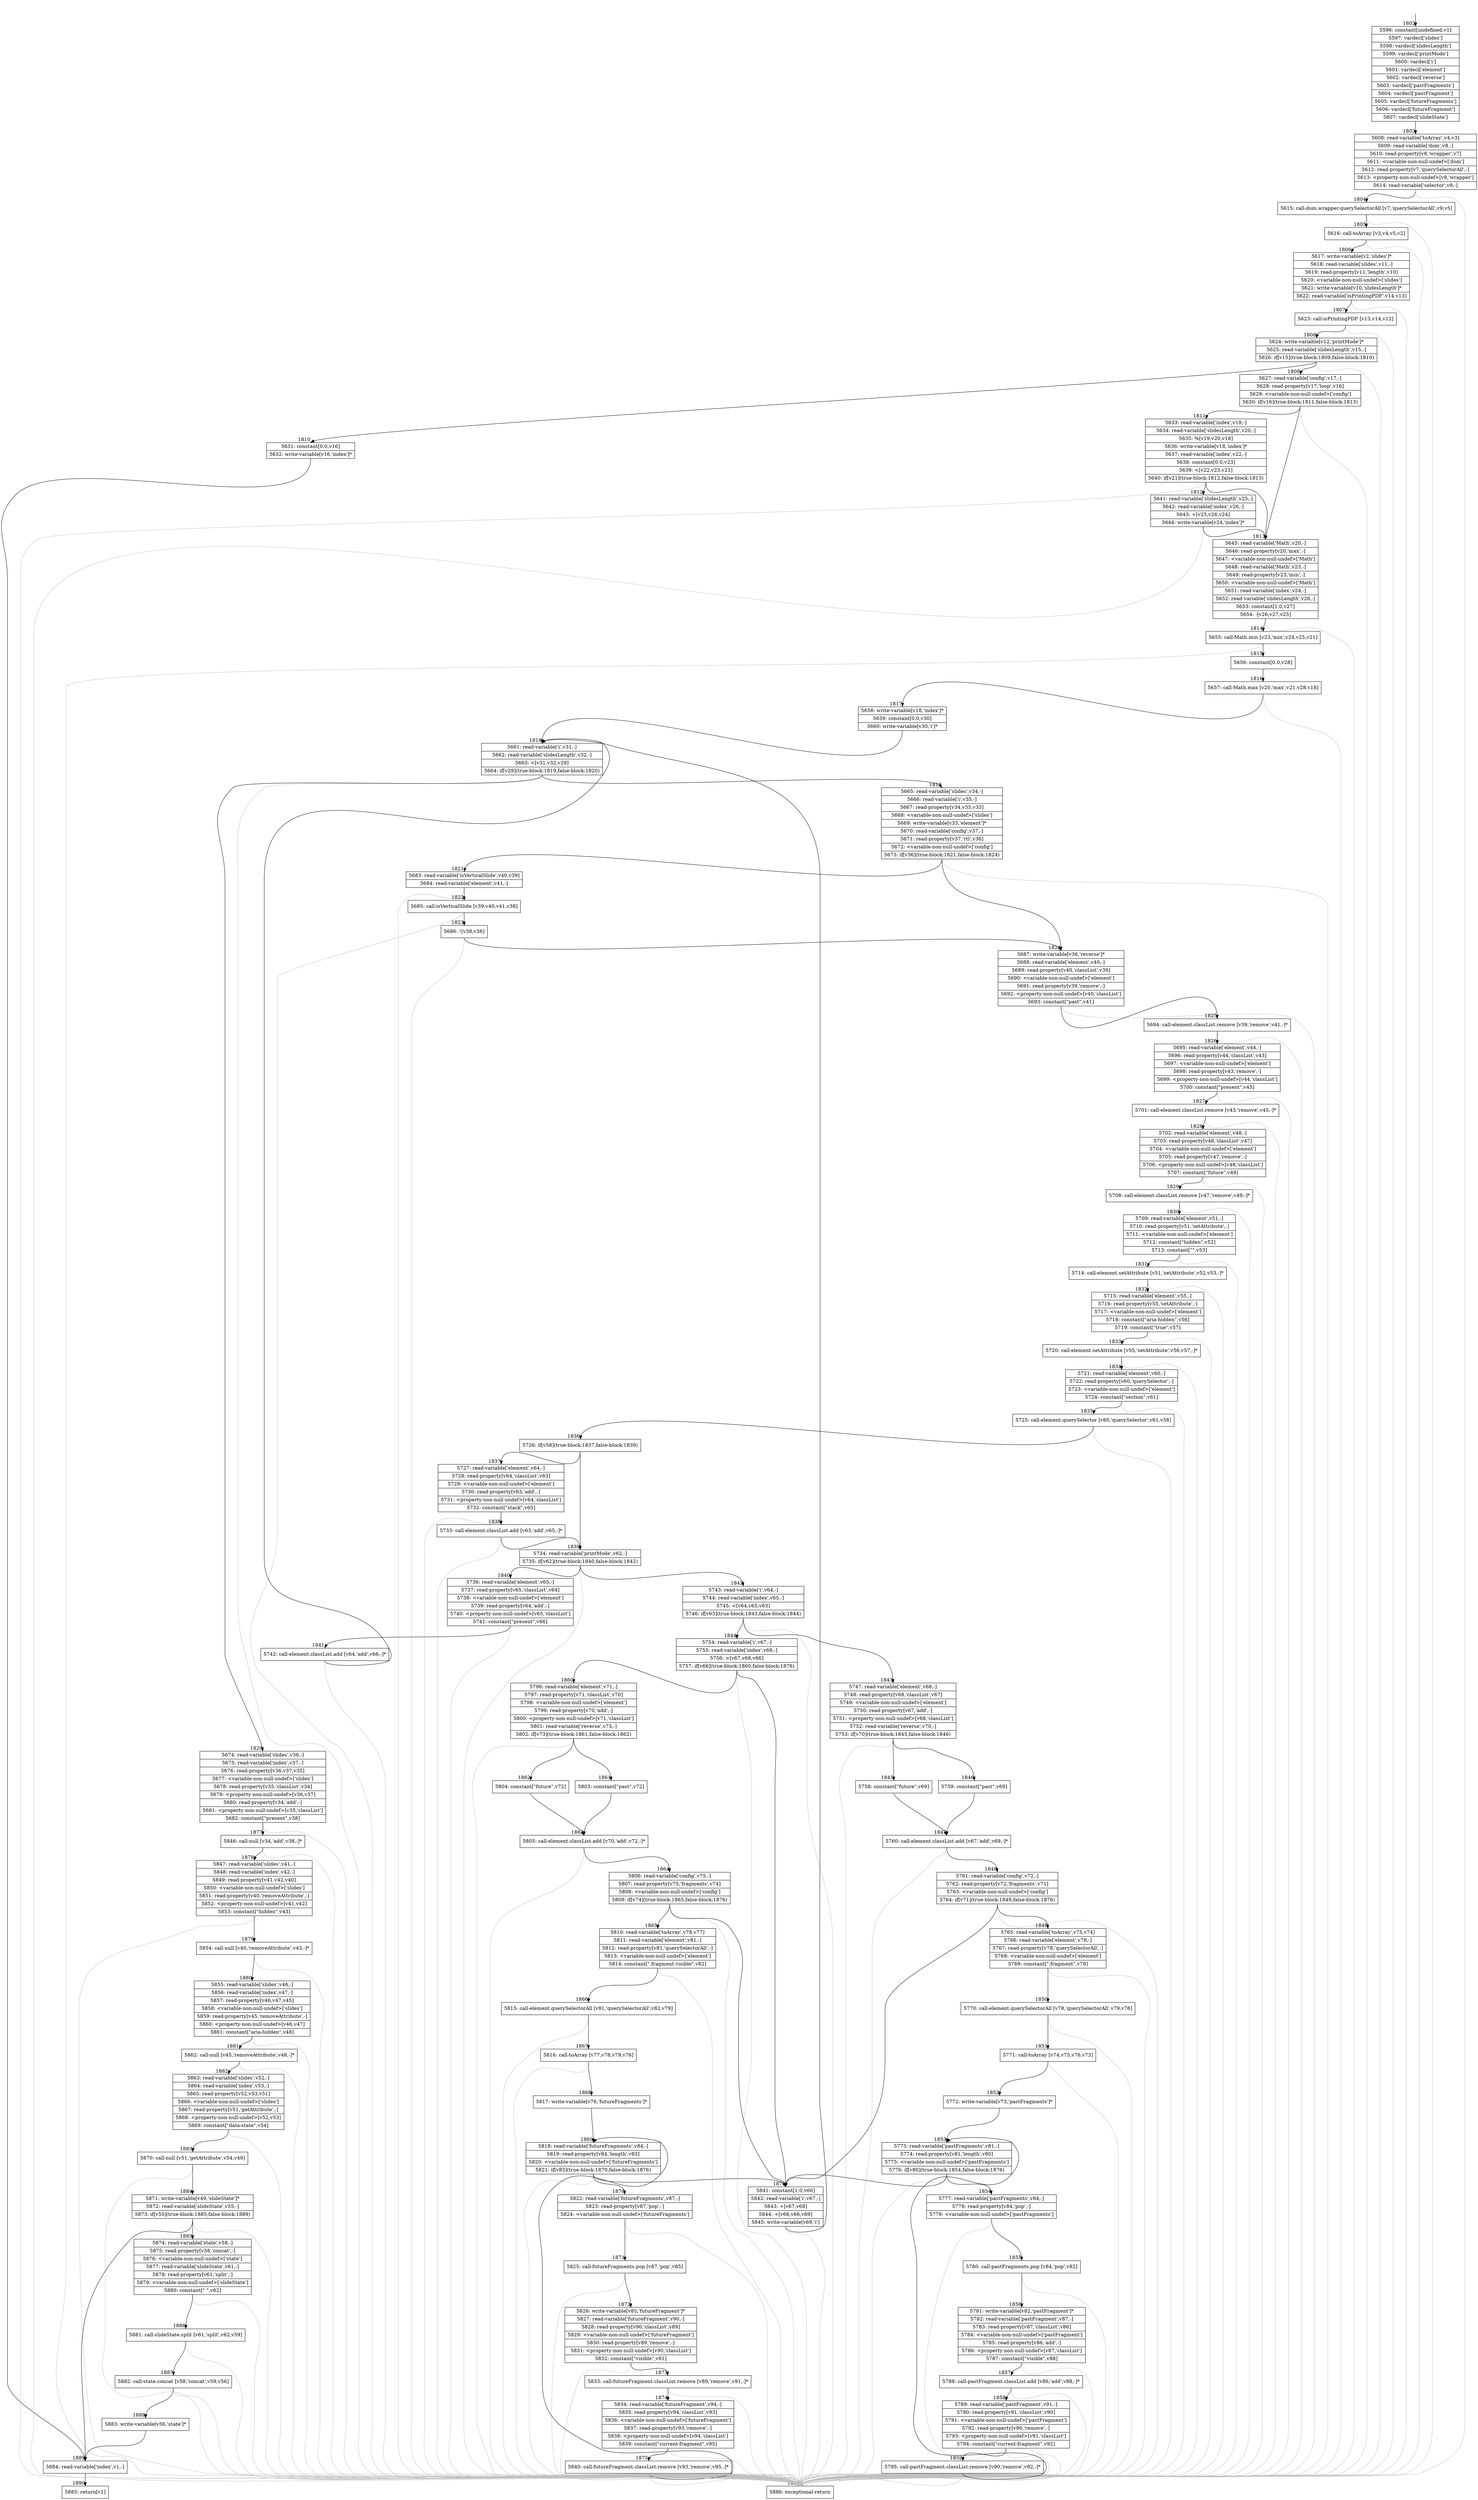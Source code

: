 digraph {
rankdir="TD"
BB_entry116[shape=none,label=""];
BB_entry116 -> BB1802 [tailport=s, headport=n, headlabel="    1802"]
BB1802 [shape=record label="{5596: constant[undefined,v1]|5597: vardecl['slides']|5598: vardecl['slidesLength']|5599: vardecl['printMode']|5600: vardecl['i']|5601: vardecl['element']|5602: vardecl['reverse']|5603: vardecl['pastFragments']|5604: vardecl['pastFragment']|5605: vardecl['futureFragments']|5606: vardecl['futureFragment']|5607: vardecl['slideState']}" ] 
BB1802 -> BB1803 [tailport=s, headport=n, headlabel="      1803"]
BB1803 [shape=record label="{5608: read-variable['toArray',v4,v3]|5609: read-variable['dom',v8,-]|5610: read-property[v8,'wrapper',v7]|5611: \<variable-non-null-undef\>['dom']|5612: read-property[v7,'querySelectorAll',-]|5613: \<property-non-null-undef\>[v8,'wrapper']|5614: read-variable['selector',v9,-]}" ] 
BB1803 -> BB1804 [tailport=s, headport=n, headlabel="      1804"]
BB1803 -> BB1891 [tailport=s, headport=n, color=gray, headlabel="      1891"]
BB1804 [shape=record label="{5615: call-dom.wrapper.querySelectorAll [v7,'querySelectorAll',v9,v5]}" ] 
BB1804 -> BB1805 [tailport=s, headport=n, headlabel="      1805"]
BB1804 -> BB1891 [tailport=s, headport=n, color=gray]
BB1805 [shape=record label="{5616: call-toArray [v3,v4,v5,v2]}" ] 
BB1805 -> BB1806 [tailport=s, headport=n, headlabel="      1806"]
BB1805 -> BB1891 [tailport=s, headport=n, color=gray]
BB1806 [shape=record label="{5617: write-variable[v2,'slides']*|5618: read-variable['slides',v11,-]|5619: read-property[v11,'length',v10]|5620: \<variable-non-null-undef\>['slides']|5621: write-variable[v10,'slidesLength']*|5622: read-variable['isPrintingPDF',v14,v13]}" ] 
BB1806 -> BB1807 [tailport=s, headport=n, headlabel="      1807"]
BB1806 -> BB1891 [tailport=s, headport=n, color=gray]
BB1807 [shape=record label="{5623: call-isPrintingPDF [v13,v14,v12]}" ] 
BB1807 -> BB1808 [tailport=s, headport=n, headlabel="      1808"]
BB1807 -> BB1891 [tailport=s, headport=n, color=gray]
BB1808 [shape=record label="{5624: write-variable[v12,'printMode']*|5625: read-variable['slidesLength',v15,-]|5626: if[v15](true-block:1809,false-block:1810)}" ] 
BB1808 -> BB1809 [tailport=s, headport=n, headlabel="      1809"]
BB1808 -> BB1810 [tailport=s, headport=n, headlabel="      1810"]
BB1808 -> BB1891 [tailport=s, headport=n, color=gray]
BB1809 [shape=record label="{5627: read-variable['config',v17,-]|5628: read-property[v17,'loop',v16]|5629: \<variable-non-null-undef\>['config']|5630: if[v16](true-block:1811,false-block:1813)}" ] 
BB1809 -> BB1811 [tailport=s, headport=n, headlabel="      1811"]
BB1809 -> BB1813 [tailport=s, headport=n, headlabel="      1813"]
BB1809 -> BB1891 [tailport=s, headport=n, color=gray]
BB1810 [shape=record label="{5631: constant[0.0,v16]|5632: write-variable[v16,'index']*}" ] 
BB1810 -> BB1889 [tailport=s, headport=n, headlabel="      1889"]
BB1811 [shape=record label="{5633: read-variable['index',v19,-]|5634: read-variable['slidesLength',v20,-]|5635: %[v19,v20,v18]|5636: write-variable[v18,'index']*|5637: read-variable['index',v22,-]|5638: constant[0.0,v23]|5639: \<[v22,v23,v21]|5640: if[v21](true-block:1812,false-block:1813)}" ] 
BB1811 -> BB1812 [tailport=s, headport=n, headlabel="      1812"]
BB1811 -> BB1813 [tailport=s, headport=n]
BB1811 -> BB1891 [tailport=s, headport=n, color=gray]
BB1812 [shape=record label="{5641: read-variable['slidesLength',v25,-]|5642: read-variable['index',v26,-]|5643: +[v25,v26,v24]|5644: write-variable[v24,'index']*}" ] 
BB1812 -> BB1813 [tailport=s, headport=n]
BB1812 -> BB1891 [tailport=s, headport=n, color=gray]
BB1813 [shape=record label="{5645: read-variable['Math',v20,-]|5646: read-property[v20,'max',-]|5647: \<variable-non-null-undef\>['Math']|5648: read-variable['Math',v23,-]|5649: read-property[v23,'min',-]|5650: \<variable-non-null-undef\>['Math']|5651: read-variable['index',v24,-]|5652: read-variable['slidesLength',v26,-]|5653: constant[1.0,v27]|5654: -[v26,v27,v25]}" ] 
BB1813 -> BB1814 [tailport=s, headport=n, headlabel="      1814"]
BB1813 -> BB1891 [tailport=s, headport=n, color=gray]
BB1814 [shape=record label="{5655: call-Math.min [v23,'min',v24,v25,v21]}" ] 
BB1814 -> BB1815 [tailport=s, headport=n, headlabel="      1815"]
BB1814 -> BB1891 [tailport=s, headport=n, color=gray]
BB1815 [shape=record label="{5656: constant[0.0,v28]}" ] 
BB1815 -> BB1816 [tailport=s, headport=n, headlabel="      1816"]
BB1816 [shape=record label="{5657: call-Math.max [v20,'max',v21,v28,v18]}" ] 
BB1816 -> BB1817 [tailport=s, headport=n, headlabel="      1817"]
BB1816 -> BB1891 [tailport=s, headport=n, color=gray]
BB1817 [shape=record label="{5658: write-variable[v18,'index']*|5659: constant[0.0,v30]|5660: write-variable[v30,'i']*}" ] 
BB1817 -> BB1818 [tailport=s, headport=n, headlabel="      1818"]
BB1818 [shape=record label="{5661: read-variable['i',v31,-]|5662: read-variable['slidesLength',v32,-]|5663: \<[v31,v32,v29]|5664: if[v29](true-block:1819,false-block:1820)}" ] 
BB1818 -> BB1819 [tailport=s, headport=n, headlabel="      1819"]
BB1818 -> BB1820 [tailport=s, headport=n, headlabel="      1820"]
BB1818 -> BB1891 [tailport=s, headport=n, color=gray]
BB1819 [shape=record label="{5665: read-variable['slides',v34,-]|5666: read-variable['i',v35,-]|5667: read-property[v34,v35,v33]|5668: \<variable-non-null-undef\>['slides']|5669: write-variable[v33,'element']*|5670: read-variable['config',v37,-]|5671: read-property[v37,'rtl',v36]|5672: \<variable-non-null-undef\>['config']|5673: if[v36](true-block:1821,false-block:1824)}" ] 
BB1819 -> BB1824 [tailport=s, headport=n, headlabel="      1824"]
BB1819 -> BB1821 [tailport=s, headport=n, headlabel="      1821"]
BB1819 -> BB1891 [tailport=s, headport=n, color=gray]
BB1820 [shape=record label="{5674: read-variable['slides',v36,-]|5675: read-variable['index',v37,-]|5676: read-property[v36,v37,v35]|5677: \<variable-non-null-undef\>['slides']|5678: read-property[v35,'classList',v34]|5679: \<property-non-null-undef\>[v36,v37]|5680: read-property[v34,'add',-]|5681: \<property-non-null-undef\>[v35,'classList']|5682: constant[\"present\",v38]}" ] 
BB1820 -> BB1877 [tailport=s, headport=n, headlabel="      1877"]
BB1820 -> BB1891 [tailport=s, headport=n, color=gray]
BB1821 [shape=record label="{5683: read-variable['isVerticalSlide',v40,v39]|5684: read-variable['element',v41,-]}" ] 
BB1821 -> BB1822 [tailport=s, headport=n, headlabel="      1822"]
BB1821 -> BB1891 [tailport=s, headport=n, color=gray]
BB1822 [shape=record label="{5685: call-isVerticalSlide [v39,v40,v41,v38]}" ] 
BB1822 -> BB1823 [tailport=s, headport=n, headlabel="      1823"]
BB1822 -> BB1891 [tailport=s, headport=n, color=gray]
BB1823 [shape=record label="{5686: ![v38,v36]}" ] 
BB1823 -> BB1824 [tailport=s, headport=n]
BB1823 -> BB1891 [tailport=s, headport=n, color=gray]
BB1824 [shape=record label="{5687: write-variable[v36,'reverse']*|5688: read-variable['element',v40,-]|5689: read-property[v40,'classList',v39]|5690: \<variable-non-null-undef\>['element']|5691: read-property[v39,'remove',-]|5692: \<property-non-null-undef\>[v40,'classList']|5693: constant[\"past\",v41]}" ] 
BB1824 -> BB1825 [tailport=s, headport=n, headlabel="      1825"]
BB1824 -> BB1891 [tailport=s, headport=n, color=gray]
BB1825 [shape=record label="{5694: call-element.classList.remove [v39,'remove',v41,-]*}" ] 
BB1825 -> BB1826 [tailport=s, headport=n, headlabel="      1826"]
BB1825 -> BB1891 [tailport=s, headport=n, color=gray]
BB1826 [shape=record label="{5695: read-variable['element',v44,-]|5696: read-property[v44,'classList',v43]|5697: \<variable-non-null-undef\>['element']|5698: read-property[v43,'remove',-]|5699: \<property-non-null-undef\>[v44,'classList']|5700: constant[\"present\",v45]}" ] 
BB1826 -> BB1827 [tailport=s, headport=n, headlabel="      1827"]
BB1826 -> BB1891 [tailport=s, headport=n, color=gray]
BB1827 [shape=record label="{5701: call-element.classList.remove [v43,'remove',v45,-]*}" ] 
BB1827 -> BB1828 [tailport=s, headport=n, headlabel="      1828"]
BB1827 -> BB1891 [tailport=s, headport=n, color=gray]
BB1828 [shape=record label="{5702: read-variable['element',v48,-]|5703: read-property[v48,'classList',v47]|5704: \<variable-non-null-undef\>['element']|5705: read-property[v47,'remove',-]|5706: \<property-non-null-undef\>[v48,'classList']|5707: constant[\"future\",v49]}" ] 
BB1828 -> BB1829 [tailport=s, headport=n, headlabel="      1829"]
BB1828 -> BB1891 [tailport=s, headport=n, color=gray]
BB1829 [shape=record label="{5708: call-element.classList.remove [v47,'remove',v49,-]*}" ] 
BB1829 -> BB1830 [tailport=s, headport=n, headlabel="      1830"]
BB1829 -> BB1891 [tailport=s, headport=n, color=gray]
BB1830 [shape=record label="{5709: read-variable['element',v51,-]|5710: read-property[v51,'setAttribute',-]|5711: \<variable-non-null-undef\>['element']|5712: constant[\"hidden\",v52]|5713: constant[\"\",v53]}" ] 
BB1830 -> BB1831 [tailport=s, headport=n, headlabel="      1831"]
BB1830 -> BB1891 [tailport=s, headport=n, color=gray]
BB1831 [shape=record label="{5714: call-element.setAttribute [v51,'setAttribute',v52,v53,-]*}" ] 
BB1831 -> BB1832 [tailport=s, headport=n, headlabel="      1832"]
BB1831 -> BB1891 [tailport=s, headport=n, color=gray]
BB1832 [shape=record label="{5715: read-variable['element',v55,-]|5716: read-property[v55,'setAttribute',-]|5717: \<variable-non-null-undef\>['element']|5718: constant[\"aria-hidden\",v56]|5719: constant[\"true\",v57]}" ] 
BB1832 -> BB1833 [tailport=s, headport=n, headlabel="      1833"]
BB1832 -> BB1891 [tailport=s, headport=n, color=gray]
BB1833 [shape=record label="{5720: call-element.setAttribute [v55,'setAttribute',v56,v57,-]*}" ] 
BB1833 -> BB1834 [tailport=s, headport=n, headlabel="      1834"]
BB1833 -> BB1891 [tailport=s, headport=n, color=gray]
BB1834 [shape=record label="{5721: read-variable['element',v60,-]|5722: read-property[v60,'querySelector',-]|5723: \<variable-non-null-undef\>['element']|5724: constant[\"section\",v61]}" ] 
BB1834 -> BB1835 [tailport=s, headport=n, headlabel="      1835"]
BB1834 -> BB1891 [tailport=s, headport=n, color=gray]
BB1835 [shape=record label="{5725: call-element.querySelector [v60,'querySelector',v61,v58]}" ] 
BB1835 -> BB1836 [tailport=s, headport=n, headlabel="      1836"]
BB1835 -> BB1891 [tailport=s, headport=n, color=gray]
BB1836 [shape=record label="{5726: if[v58](true-block:1837,false-block:1839)}" ] 
BB1836 -> BB1837 [tailport=s, headport=n, headlabel="      1837"]
BB1836 -> BB1839 [tailport=s, headport=n, headlabel="      1839"]
BB1837 [shape=record label="{5727: read-variable['element',v64,-]|5728: read-property[v64,'classList',v63]|5729: \<variable-non-null-undef\>['element']|5730: read-property[v63,'add',-]|5731: \<property-non-null-undef\>[v64,'classList']|5732: constant[\"stack\",v65]}" ] 
BB1837 -> BB1838 [tailport=s, headport=n, headlabel="      1838"]
BB1837 -> BB1891 [tailport=s, headport=n, color=gray]
BB1838 [shape=record label="{5733: call-element.classList.add [v63,'add',v65,-]*}" ] 
BB1838 -> BB1839 [tailport=s, headport=n]
BB1838 -> BB1891 [tailport=s, headport=n, color=gray]
BB1839 [shape=record label="{5734: read-variable['printMode',v62,-]|5735: if[v62](true-block:1840,false-block:1842)}" ] 
BB1839 -> BB1840 [tailport=s, headport=n, headlabel="      1840"]
BB1839 -> BB1842 [tailport=s, headport=n, headlabel="      1842"]
BB1839 -> BB1891 [tailport=s, headport=n, color=gray]
BB1840 [shape=record label="{5736: read-variable['element',v65,-]|5737: read-property[v65,'classList',v64]|5738: \<variable-non-null-undef\>['element']|5739: read-property[v64,'add',-]|5740: \<property-non-null-undef\>[v65,'classList']|5741: constant[\"present\",v66]}" ] 
BB1840 -> BB1841 [tailport=s, headport=n, headlabel="      1841"]
BB1840 -> BB1891 [tailport=s, headport=n, color=gray]
BB1841 [shape=record label="{5742: call-element.classList.add [v64,'add',v66,-]*}" ] 
BB1841 -> BB1818 [tailport=s, headport=n]
BB1841 -> BB1891 [tailport=s, headport=n, color=gray]
BB1842 [shape=record label="{5743: read-variable['i',v64,-]|5744: read-variable['index',v65,-]|5745: \<[v64,v65,v63]|5746: if[v63](true-block:1843,false-block:1844)}" ] 
BB1842 -> BB1843 [tailport=s, headport=n, headlabel="      1843"]
BB1842 -> BB1844 [tailport=s, headport=n, headlabel="      1844"]
BB1842 -> BB1891 [tailport=s, headport=n, color=gray]
BB1843 [shape=record label="{5747: read-variable['element',v68,-]|5748: read-property[v68,'classList',v67]|5749: \<variable-non-null-undef\>['element']|5750: read-property[v67,'add',-]|5751: \<property-non-null-undef\>[v68,'classList']|5752: read-variable['reverse',v70,-]|5753: if[v70](true-block:1845,false-block:1846)}" ] 
BB1843 -> BB1845 [tailport=s, headport=n, headlabel="      1845"]
BB1843 -> BB1846 [tailport=s, headport=n, headlabel="      1846"]
BB1843 -> BB1891 [tailport=s, headport=n, color=gray]
BB1844 [shape=record label="{5754: read-variable['i',v67,-]|5755: read-variable['index',v68,-]|5756: \>[v67,v68,v66]|5757: if[v66](true-block:1860,false-block:1876)}" ] 
BB1844 -> BB1860 [tailport=s, headport=n, headlabel="      1860"]
BB1844 -> BB1876 [tailport=s, headport=n, headlabel="      1876"]
BB1844 -> BB1891 [tailport=s, headport=n, color=gray]
BB1845 [shape=record label="{5758: constant[\"future\",v69]}" ] 
BB1845 -> BB1847 [tailport=s, headport=n, headlabel="      1847"]
BB1846 [shape=record label="{5759: constant[\"past\",v69]}" ] 
BB1846 -> BB1847 [tailport=s, headport=n]
BB1847 [shape=record label="{5760: call-element.classList.add [v67,'add',v69,-]*}" ] 
BB1847 -> BB1848 [tailport=s, headport=n, headlabel="      1848"]
BB1847 -> BB1891 [tailport=s, headport=n, color=gray]
BB1848 [shape=record label="{5761: read-variable['config',v72,-]|5762: read-property[v72,'fragments',v71]|5763: \<variable-non-null-undef\>['config']|5764: if[v71](true-block:1849,false-block:1876)}" ] 
BB1848 -> BB1849 [tailport=s, headport=n, headlabel="      1849"]
BB1848 -> BB1876 [tailport=s, headport=n]
BB1848 -> BB1891 [tailport=s, headport=n, color=gray]
BB1849 [shape=record label="{5765: read-variable['toArray',v75,v74]|5766: read-variable['element',v78,-]|5767: read-property[v78,'querySelectorAll',-]|5768: \<variable-non-null-undef\>['element']|5769: constant[\".fragment\",v79]}" ] 
BB1849 -> BB1850 [tailport=s, headport=n, headlabel="      1850"]
BB1849 -> BB1891 [tailport=s, headport=n, color=gray]
BB1850 [shape=record label="{5770: call-element.querySelectorAll [v78,'querySelectorAll',v79,v76]}" ] 
BB1850 -> BB1851 [tailport=s, headport=n, headlabel="      1851"]
BB1850 -> BB1891 [tailport=s, headport=n, color=gray]
BB1851 [shape=record label="{5771: call-toArray [v74,v75,v76,v73]}" ] 
BB1851 -> BB1852 [tailport=s, headport=n, headlabel="      1852"]
BB1851 -> BB1891 [tailport=s, headport=n, color=gray]
BB1852 [shape=record label="{5772: write-variable[v73,'pastFragments']*}" ] 
BB1852 -> BB1853 [tailport=s, headport=n, headlabel="      1853"]
BB1853 [shape=record label="{5773: read-variable['pastFragments',v81,-]|5774: read-property[v81,'length',v80]|5775: \<variable-non-null-undef\>['pastFragments']|5776: if[v80](true-block:1854,false-block:1876)}" ] 
BB1853 -> BB1854 [tailport=s, headport=n, headlabel="      1854"]
BB1853 -> BB1876 [tailport=s, headport=n]
BB1853 -> BB1891 [tailport=s, headport=n, color=gray]
BB1854 [shape=record label="{5777: read-variable['pastFragments',v84,-]|5778: read-property[v84,'pop',-]|5779: \<variable-non-null-undef\>['pastFragments']}" ] 
BB1854 -> BB1855 [tailport=s, headport=n, headlabel="      1855"]
BB1854 -> BB1891 [tailport=s, headport=n, color=gray]
BB1855 [shape=record label="{5780: call-pastFragments.pop [v84,'pop',v82]}" ] 
BB1855 -> BB1856 [tailport=s, headport=n, headlabel="      1856"]
BB1855 -> BB1891 [tailport=s, headport=n, color=gray]
BB1856 [shape=record label="{5781: write-variable[v82,'pastFragment']*|5782: read-variable['pastFragment',v87,-]|5783: read-property[v87,'classList',v86]|5784: \<variable-non-null-undef\>['pastFragment']|5785: read-property[v86,'add',-]|5786: \<property-non-null-undef\>[v87,'classList']|5787: constant[\"visible\",v88]}" ] 
BB1856 -> BB1857 [tailport=s, headport=n, headlabel="      1857"]
BB1856 -> BB1891 [tailport=s, headport=n, color=gray]
BB1857 [shape=record label="{5788: call-pastFragment.classList.add [v86,'add',v88,-]*}" ] 
BB1857 -> BB1858 [tailport=s, headport=n, headlabel="      1858"]
BB1857 -> BB1891 [tailport=s, headport=n, color=gray]
BB1858 [shape=record label="{5789: read-variable['pastFragment',v91,-]|5790: read-property[v91,'classList',v90]|5791: \<variable-non-null-undef\>['pastFragment']|5792: read-property[v90,'remove',-]|5793: \<property-non-null-undef\>[v91,'classList']|5794: constant[\"current-fragment\",v92]}" ] 
BB1858 -> BB1859 [tailport=s, headport=n, headlabel="      1859"]
BB1858 -> BB1891 [tailport=s, headport=n, color=gray]
BB1859 [shape=record label="{5795: call-pastFragment.classList.remove [v90,'remove',v92,-]*}" ] 
BB1859 -> BB1853 [tailport=s, headport=n]
BB1859 -> BB1891 [tailport=s, headport=n, color=gray]
BB1860 [shape=record label="{5796: read-variable['element',v71,-]|5797: read-property[v71,'classList',v70]|5798: \<variable-non-null-undef\>['element']|5799: read-property[v70,'add',-]|5800: \<property-non-null-undef\>[v71,'classList']|5801: read-variable['reverse',v73,-]|5802: if[v73](true-block:1861,false-block:1862)}" ] 
BB1860 -> BB1861 [tailport=s, headport=n, headlabel="      1861"]
BB1860 -> BB1862 [tailport=s, headport=n, headlabel="      1862"]
BB1860 -> BB1891 [tailport=s, headport=n, color=gray]
BB1861 [shape=record label="{5803: constant[\"past\",v72]}" ] 
BB1861 -> BB1863 [tailport=s, headport=n, headlabel="      1863"]
BB1862 [shape=record label="{5804: constant[\"future\",v72]}" ] 
BB1862 -> BB1863 [tailport=s, headport=n]
BB1863 [shape=record label="{5805: call-element.classList.add [v70,'add',v72,-]*}" ] 
BB1863 -> BB1864 [tailport=s, headport=n, headlabel="      1864"]
BB1863 -> BB1891 [tailport=s, headport=n, color=gray]
BB1864 [shape=record label="{5806: read-variable['config',v75,-]|5807: read-property[v75,'fragments',v74]|5808: \<variable-non-null-undef\>['config']|5809: if[v74](true-block:1865,false-block:1876)}" ] 
BB1864 -> BB1865 [tailport=s, headport=n, headlabel="      1865"]
BB1864 -> BB1876 [tailport=s, headport=n]
BB1864 -> BB1891 [tailport=s, headport=n, color=gray]
BB1865 [shape=record label="{5810: read-variable['toArray',v78,v77]|5811: read-variable['element',v81,-]|5812: read-property[v81,'querySelectorAll',-]|5813: \<variable-non-null-undef\>['element']|5814: constant[\".fragment.visible\",v82]}" ] 
BB1865 -> BB1866 [tailport=s, headport=n, headlabel="      1866"]
BB1865 -> BB1891 [tailport=s, headport=n, color=gray]
BB1866 [shape=record label="{5815: call-element.querySelectorAll [v81,'querySelectorAll',v82,v79]}" ] 
BB1866 -> BB1867 [tailport=s, headport=n, headlabel="      1867"]
BB1866 -> BB1891 [tailport=s, headport=n, color=gray]
BB1867 [shape=record label="{5816: call-toArray [v77,v78,v79,v76]}" ] 
BB1867 -> BB1868 [tailport=s, headport=n, headlabel="      1868"]
BB1867 -> BB1891 [tailport=s, headport=n, color=gray]
BB1868 [shape=record label="{5817: write-variable[v76,'futureFragments']*}" ] 
BB1868 -> BB1869 [tailport=s, headport=n, headlabel="      1869"]
BB1869 [shape=record label="{5818: read-variable['futureFragments',v84,-]|5819: read-property[v84,'length',v83]|5820: \<variable-non-null-undef\>['futureFragments']|5821: if[v83](true-block:1870,false-block:1876)}" ] 
BB1869 -> BB1870 [tailport=s, headport=n, headlabel="      1870"]
BB1869 -> BB1876 [tailport=s, headport=n]
BB1869 -> BB1891 [tailport=s, headport=n, color=gray]
BB1870 [shape=record label="{5822: read-variable['futureFragments',v87,-]|5823: read-property[v87,'pop',-]|5824: \<variable-non-null-undef\>['futureFragments']}" ] 
BB1870 -> BB1871 [tailport=s, headport=n, headlabel="      1871"]
BB1870 -> BB1891 [tailport=s, headport=n, color=gray]
BB1871 [shape=record label="{5825: call-futureFragments.pop [v87,'pop',v85]}" ] 
BB1871 -> BB1872 [tailport=s, headport=n, headlabel="      1872"]
BB1871 -> BB1891 [tailport=s, headport=n, color=gray]
BB1872 [shape=record label="{5826: write-variable[v85,'futureFragment']*|5827: read-variable['futureFragment',v90,-]|5828: read-property[v90,'classList',v89]|5829: \<variable-non-null-undef\>['futureFragment']|5830: read-property[v89,'remove',-]|5831: \<property-non-null-undef\>[v90,'classList']|5832: constant[\"visible\",v91]}" ] 
BB1872 -> BB1873 [tailport=s, headport=n, headlabel="      1873"]
BB1872 -> BB1891 [tailport=s, headport=n, color=gray]
BB1873 [shape=record label="{5833: call-futureFragment.classList.remove [v89,'remove',v91,-]*}" ] 
BB1873 -> BB1874 [tailport=s, headport=n, headlabel="      1874"]
BB1873 -> BB1891 [tailport=s, headport=n, color=gray]
BB1874 [shape=record label="{5834: read-variable['futureFragment',v94,-]|5835: read-property[v94,'classList',v93]|5836: \<variable-non-null-undef\>['futureFragment']|5837: read-property[v93,'remove',-]|5838: \<property-non-null-undef\>[v94,'classList']|5839: constant[\"current-fragment\",v95]}" ] 
BB1874 -> BB1875 [tailport=s, headport=n, headlabel="      1875"]
BB1874 -> BB1891 [tailport=s, headport=n, color=gray]
BB1875 [shape=record label="{5840: call-futureFragment.classList.remove [v93,'remove',v95,-]*}" ] 
BB1875 -> BB1869 [tailport=s, headport=n]
BB1875 -> BB1891 [tailport=s, headport=n, color=gray]
BB1876 [shape=record label="{5841: constant[1.0,v66]|5842: read-variable['i',v67,-]|5843: +[v67,v68]|5844: +[v68,v66,v69]|5845: write-variable[v69,'i']}" ] 
BB1876 -> BB1818 [tailport=s, headport=n]
BB1876 -> BB1891 [tailport=s, headport=n, color=gray]
BB1877 [shape=record label="{5846: call-null [v34,'add',v38,-]*}" ] 
BB1877 -> BB1878 [tailport=s, headport=n, headlabel="      1878"]
BB1877 -> BB1891 [tailport=s, headport=n, color=gray]
BB1878 [shape=record label="{5847: read-variable['slides',v41,-]|5848: read-variable['index',v42,-]|5849: read-property[v41,v42,v40]|5850: \<variable-non-null-undef\>['slides']|5851: read-property[v40,'removeAttribute',-]|5852: \<property-non-null-undef\>[v41,v42]|5853: constant[\"hidden\",v43]}" ] 
BB1878 -> BB1879 [tailport=s, headport=n, headlabel="      1879"]
BB1878 -> BB1891 [tailport=s, headport=n, color=gray]
BB1879 [shape=record label="{5854: call-null [v40,'removeAttribute',v43,-]*}" ] 
BB1879 -> BB1880 [tailport=s, headport=n, headlabel="      1880"]
BB1879 -> BB1891 [tailport=s, headport=n, color=gray]
BB1880 [shape=record label="{5855: read-variable['slides',v46,-]|5856: read-variable['index',v47,-]|5857: read-property[v46,v47,v45]|5858: \<variable-non-null-undef\>['slides']|5859: read-property[v45,'removeAttribute',-]|5860: \<property-non-null-undef\>[v46,v47]|5861: constant[\"aria-hidden\",v48]}" ] 
BB1880 -> BB1881 [tailport=s, headport=n, headlabel="      1881"]
BB1880 -> BB1891 [tailport=s, headport=n, color=gray]
BB1881 [shape=record label="{5862: call-null [v45,'removeAttribute',v48,-]*}" ] 
BB1881 -> BB1882 [tailport=s, headport=n, headlabel="      1882"]
BB1881 -> BB1891 [tailport=s, headport=n, color=gray]
BB1882 [shape=record label="{5863: read-variable['slides',v52,-]|5864: read-variable['index',v53,-]|5865: read-property[v52,v53,v51]|5866: \<variable-non-null-undef\>['slides']|5867: read-property[v51,'getAttribute',-]|5868: \<property-non-null-undef\>[v52,v53]|5869: constant[\"data-state\",v54]}" ] 
BB1882 -> BB1883 [tailport=s, headport=n, headlabel="      1883"]
BB1882 -> BB1891 [tailport=s, headport=n, color=gray]
BB1883 [shape=record label="{5870: call-null [v51,'getAttribute',v54,v49]}" ] 
BB1883 -> BB1884 [tailport=s, headport=n, headlabel="      1884"]
BB1883 -> BB1891 [tailport=s, headport=n, color=gray]
BB1884 [shape=record label="{5871: write-variable[v49,'slideState']*|5872: read-variable['slideState',v55,-]|5873: if[v55](true-block:1885,false-block:1889)}" ] 
BB1884 -> BB1885 [tailport=s, headport=n, headlabel="      1885"]
BB1884 -> BB1889 [tailport=s, headport=n]
BB1884 -> BB1891 [tailport=s, headport=n, color=gray]
BB1885 [shape=record label="{5874: read-variable['state',v58,-]|5875: read-property[v58,'concat',-]|5876: \<variable-non-null-undef\>['state']|5877: read-variable['slideState',v61,-]|5878: read-property[v61,'split',-]|5879: \<variable-non-null-undef\>['slideState']|5880: constant[\" \",v62]}" ] 
BB1885 -> BB1886 [tailport=s, headport=n, headlabel="      1886"]
BB1885 -> BB1891 [tailport=s, headport=n, color=gray]
BB1886 [shape=record label="{5881: call-slideState.split [v61,'split',v62,v59]}" ] 
BB1886 -> BB1887 [tailport=s, headport=n, headlabel="      1887"]
BB1886 -> BB1891 [tailport=s, headport=n, color=gray]
BB1887 [shape=record label="{5882: call-state.concat [v58,'concat',v59,v56]}" ] 
BB1887 -> BB1888 [tailport=s, headport=n, headlabel="      1888"]
BB1887 -> BB1891 [tailport=s, headport=n, color=gray]
BB1888 [shape=record label="{5883: write-variable[v56,'state']*}" ] 
BB1888 -> BB1889 [tailport=s, headport=n]
BB1889 [shape=record label="{5884: read-variable['index',v1,-]}" ] 
BB1889 -> BB1890 [tailport=s, headport=n, headlabel="      1890"]
BB1889 -> BB1891 [tailport=s, headport=n, color=gray]
BB1890 [shape=record label="{5885: return[v1]}" ] 
BB1891 [shape=record label="{5886: exceptional-return}" ] 
//#$~ 2366
}
